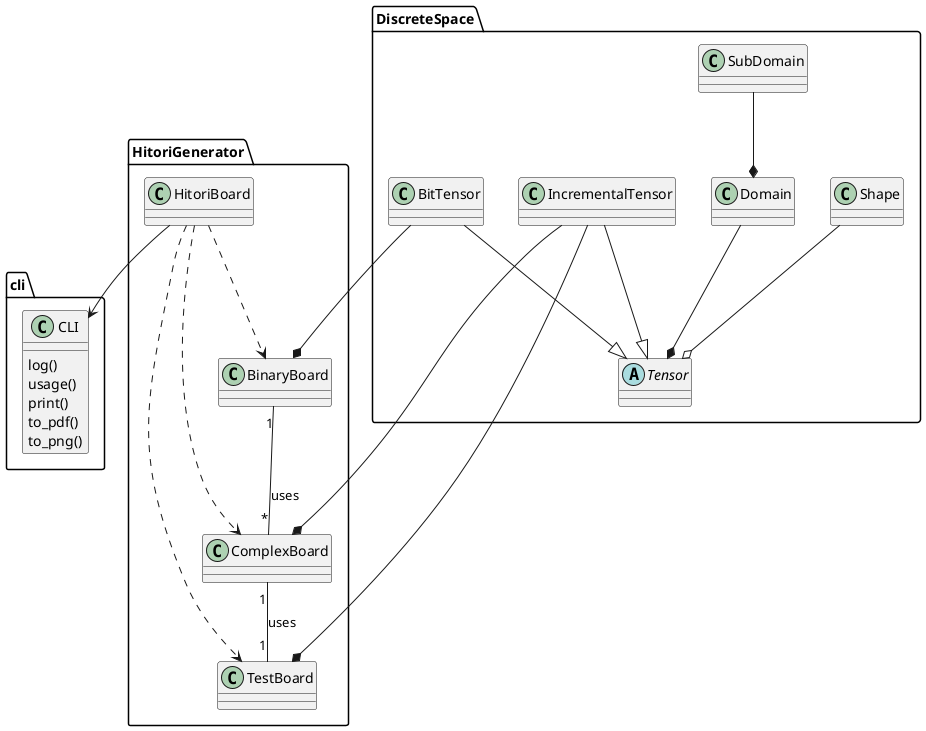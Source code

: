 @startuml
namespace DiscreteSpace {
abstract class Tensor
BitTensor --|> Tensor
IncrementalTensor --|> Tensor
Shape --o Tensor
Domain --* Tensor
SubDomain --* Domain
}
namespace HitoriGenerator {
BinaryBoard "1" -- "*" ComplexBoard : uses
ComplexBoard "1" -- "1" TestBoard : uses
HitoriBoard ..> BinaryBoard
HitoriBoard ..> ComplexBoard
HitoriBoard ..> TestBoard
}
namespace cli {
class CLI {
log()
usage()
print()
to_pdf()
to_png()
}
}
BitTensor --* BinaryBoard
IncrementalTensor --* ComplexBoard
IncrementalTensor --* TestBoard
HitoriBoard--> CLI
@enduml
